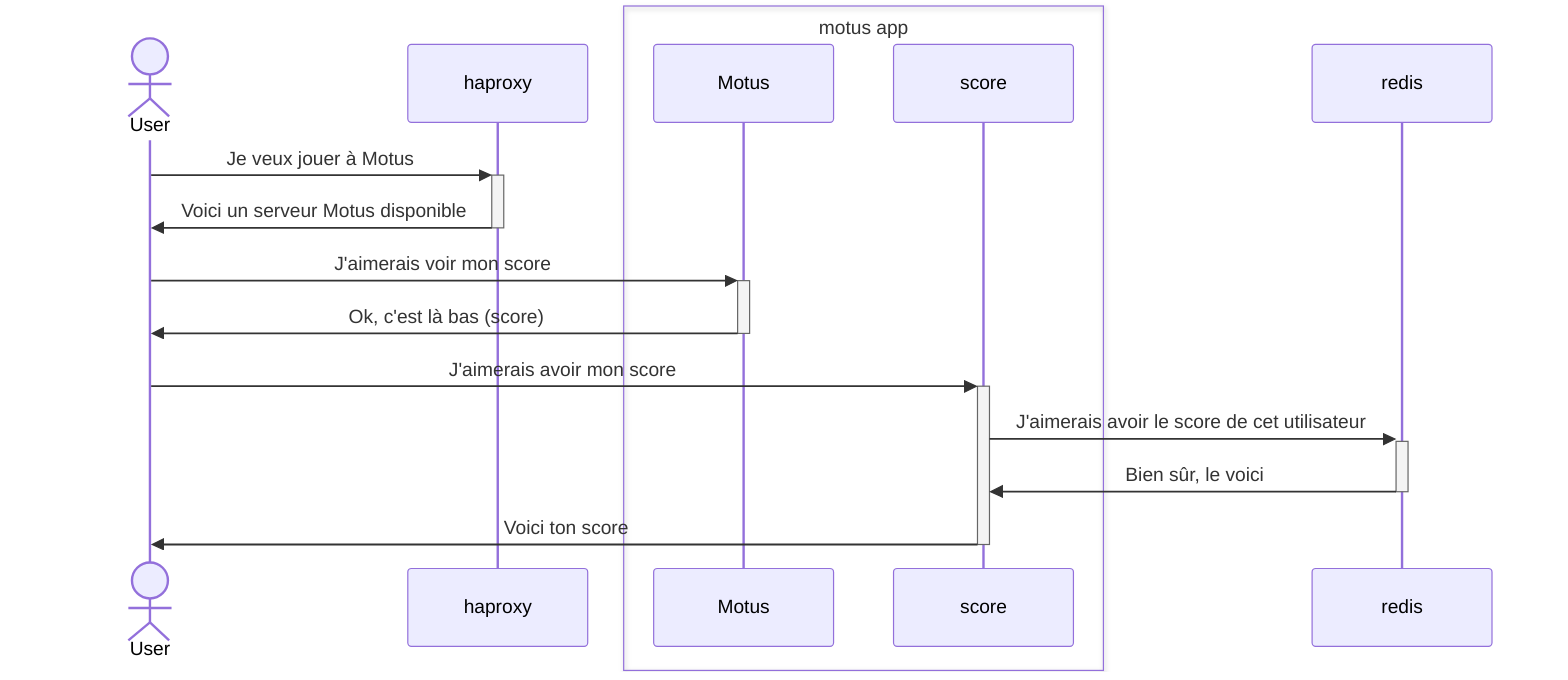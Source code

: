 sequenceDiagram
    actor User
    participant haproxy
    box motus app 
    participant Motus 
    participant score
    end
    User->>+haproxy: Je veux jouer à Motus
    haproxy->>-User: Voici un serveur Motus disponible
    User ->>+Motus:J'aimerais voir mon score
    Motus ->>-User: Ok, c'est là bas (score)
    User ->>+score: J'aimerais avoir mon score
    score ->>+redis: J'aimerais avoir le score de cet utilisateur
    redis ->>-score: Bien sûr, le voici
    score ->>- User: Voici ton score